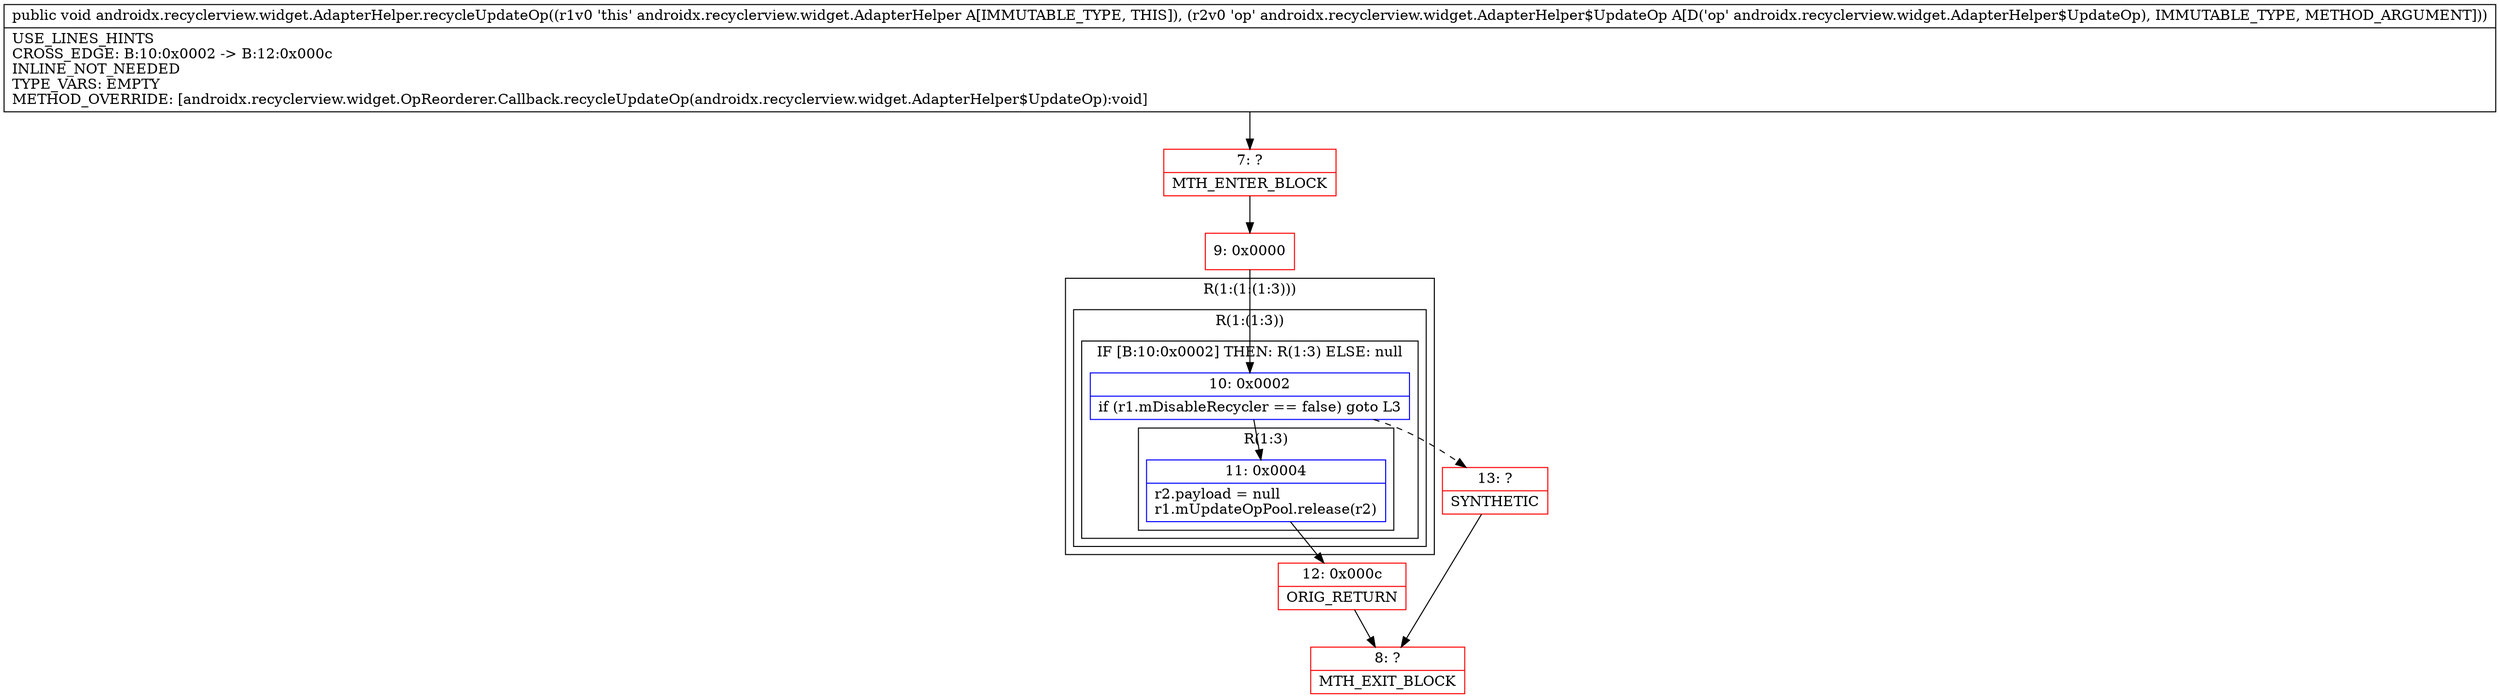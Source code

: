 digraph "CFG forandroidx.recyclerview.widget.AdapterHelper.recycleUpdateOp(Landroidx\/recyclerview\/widget\/AdapterHelper$UpdateOp;)V" {
subgraph cluster_Region_1495263548 {
label = "R(1:(1:(1:3)))";
node [shape=record,color=blue];
subgraph cluster_Region_1430625776 {
label = "R(1:(1:3))";
node [shape=record,color=blue];
subgraph cluster_IfRegion_679629009 {
label = "IF [B:10:0x0002] THEN: R(1:3) ELSE: null";
node [shape=record,color=blue];
Node_10 [shape=record,label="{10\:\ 0x0002|if (r1.mDisableRecycler == false) goto L3\l}"];
subgraph cluster_Region_514658868 {
label = "R(1:3)";
node [shape=record,color=blue];
Node_11 [shape=record,label="{11\:\ 0x0004|r2.payload = null\lr1.mUpdateOpPool.release(r2)\l}"];
}
}
}
}
Node_7 [shape=record,color=red,label="{7\:\ ?|MTH_ENTER_BLOCK\l}"];
Node_9 [shape=record,color=red,label="{9\:\ 0x0000}"];
Node_12 [shape=record,color=red,label="{12\:\ 0x000c|ORIG_RETURN\l}"];
Node_8 [shape=record,color=red,label="{8\:\ ?|MTH_EXIT_BLOCK\l}"];
Node_13 [shape=record,color=red,label="{13\:\ ?|SYNTHETIC\l}"];
MethodNode[shape=record,label="{public void androidx.recyclerview.widget.AdapterHelper.recycleUpdateOp((r1v0 'this' androidx.recyclerview.widget.AdapterHelper A[IMMUTABLE_TYPE, THIS]), (r2v0 'op' androidx.recyclerview.widget.AdapterHelper$UpdateOp A[D('op' androidx.recyclerview.widget.AdapterHelper$UpdateOp), IMMUTABLE_TYPE, METHOD_ARGUMENT]))  | USE_LINES_HINTS\lCROSS_EDGE: B:10:0x0002 \-\> B:12:0x000c\lINLINE_NOT_NEEDED\lTYPE_VARS: EMPTY\lMETHOD_OVERRIDE: [androidx.recyclerview.widget.OpReorderer.Callback.recycleUpdateOp(androidx.recyclerview.widget.AdapterHelper$UpdateOp):void]\l}"];
MethodNode -> Node_7;Node_10 -> Node_11;
Node_10 -> Node_13[style=dashed];
Node_11 -> Node_12;
Node_7 -> Node_9;
Node_9 -> Node_10;
Node_12 -> Node_8;
Node_13 -> Node_8;
}

